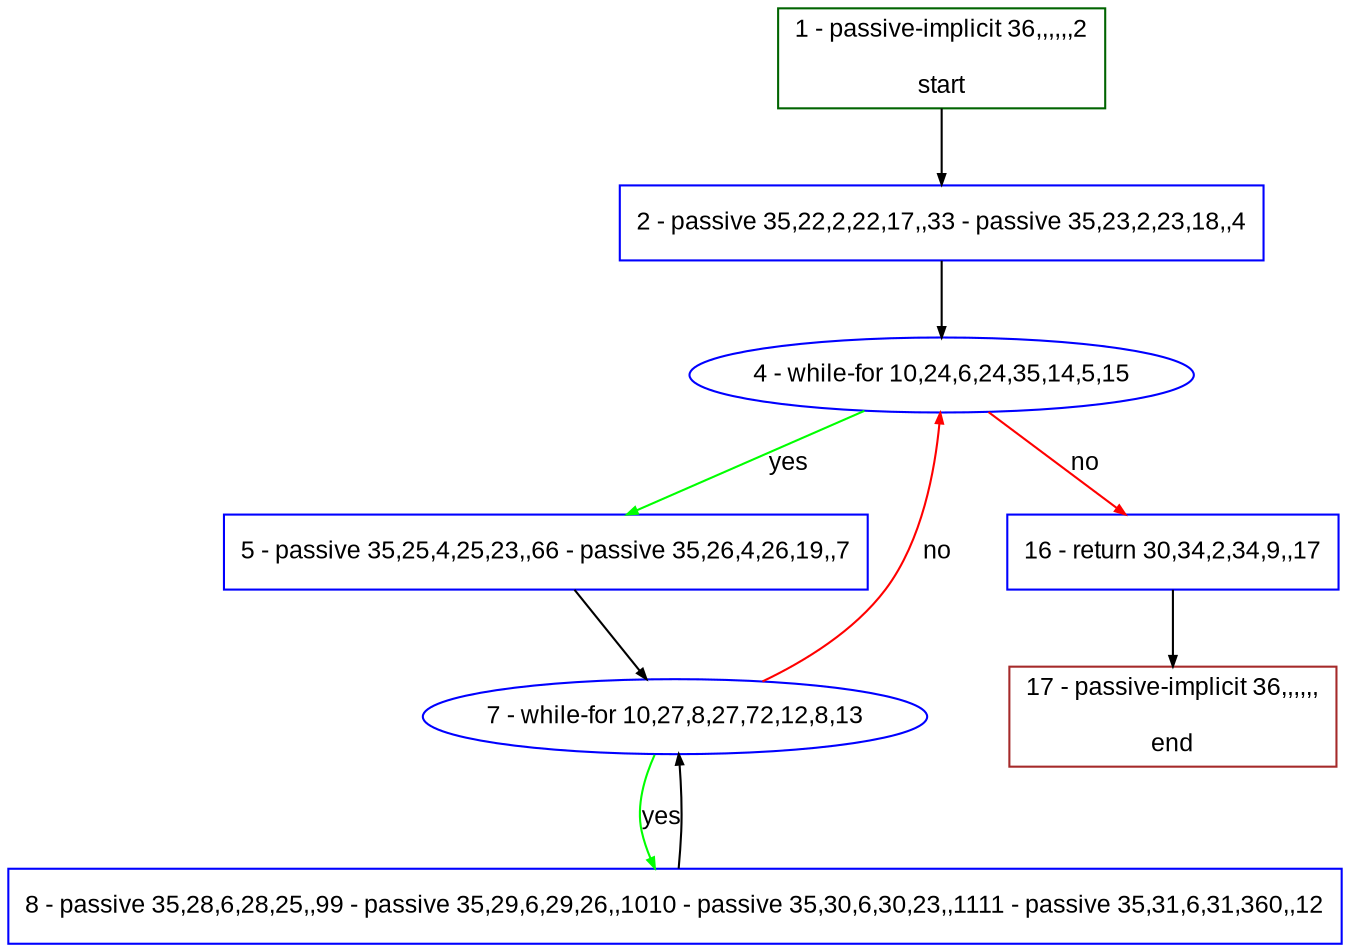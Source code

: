 digraph "" {
  graph [pack="true", label="", fontsize="12", packmode="clust", fontname="Arial", fillcolor="#FFFFCC", bgcolor="white", style="rounded,filled", compound="true"];
  node [node_initialized="no", label="", color="grey", fontsize="12", fillcolor="white", fontname="Arial", style="filled", shape="rectangle", compound="true", fixedsize="false"];
  edge [fontcolor="black", arrowhead="normal", arrowtail="none", arrowsize="0.5", ltail="", label="", color="black", fontsize="12", lhead="", fontname="Arial", dir="forward", compound="true"];
  __N1 [label="2 - passive 35,22,2,22,17,,33 - passive 35,23,2,23,18,,4", color="#0000ff", fillcolor="#ffffff", style="filled", shape="box"];
  __N2 [label="1 - passive-implicit 36,,,,,,2\n\nstart", color="#006400", fillcolor="#ffffff", style="filled", shape="box"];
  __N3 [label="4 - while-for 10,24,6,24,35,14,5,15", color="#0000ff", fillcolor="#ffffff", style="filled", shape="oval"];
  __N4 [label="5 - passive 35,25,4,25,23,,66 - passive 35,26,4,26,19,,7", color="#0000ff", fillcolor="#ffffff", style="filled", shape="box"];
  __N5 [label="16 - return 30,34,2,34,9,,17", color="#0000ff", fillcolor="#ffffff", style="filled", shape="box"];
  __N6 [label="7 - while-for 10,27,8,27,72,12,8,13", color="#0000ff", fillcolor="#ffffff", style="filled", shape="oval"];
  __N7 [label="8 - passive 35,28,6,28,25,,99 - passive 35,29,6,29,26,,1010 - passive 35,30,6,30,23,,1111 - passive 35,31,6,31,360,,12", color="#0000ff", fillcolor="#ffffff", style="filled", shape="box"];
  __N8 [label="17 - passive-implicit 36,,,,,,\n\nend", color="#a52a2a", fillcolor="#ffffff", style="filled", shape="box"];
  __N2 -> __N1 [arrowhead="normal", arrowtail="none", color="#000000", label="", dir="forward"];
  __N1 -> __N3 [arrowhead="normal", arrowtail="none", color="#000000", label="", dir="forward"];
  __N3 -> __N4 [arrowhead="normal", arrowtail="none", color="#00ff00", label="yes", dir="forward"];
  __N3 -> __N5 [arrowhead="normal", arrowtail="none", color="#ff0000", label="no", dir="forward"];
  __N4 -> __N6 [arrowhead="normal", arrowtail="none", color="#000000", label="", dir="forward"];
  __N6 -> __N3 [arrowhead="normal", arrowtail="none", color="#ff0000", label="no", dir="forward"];
  __N6 -> __N7 [arrowhead="normal", arrowtail="none", color="#00ff00", label="yes", dir="forward"];
  __N7 -> __N6 [arrowhead="normal", arrowtail="none", color="#000000", label="", dir="forward"];
  __N5 -> __N8 [arrowhead="normal", arrowtail="none", color="#000000", label="", dir="forward"];
}
